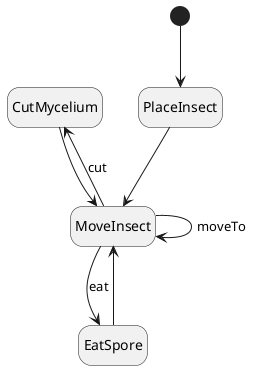@startuml Insect
hide empty description

[*]-->PlaceInsect
PlaceInsect-->MoveInsect
MoveInsect --> EatSpore : eat
EatSpore --> MoveInsect

MoveInsect --> CutMycelium : cut
CutMycelium -> MoveInsect

MoveInsect --> MoveInsect : moveTo
@enduml